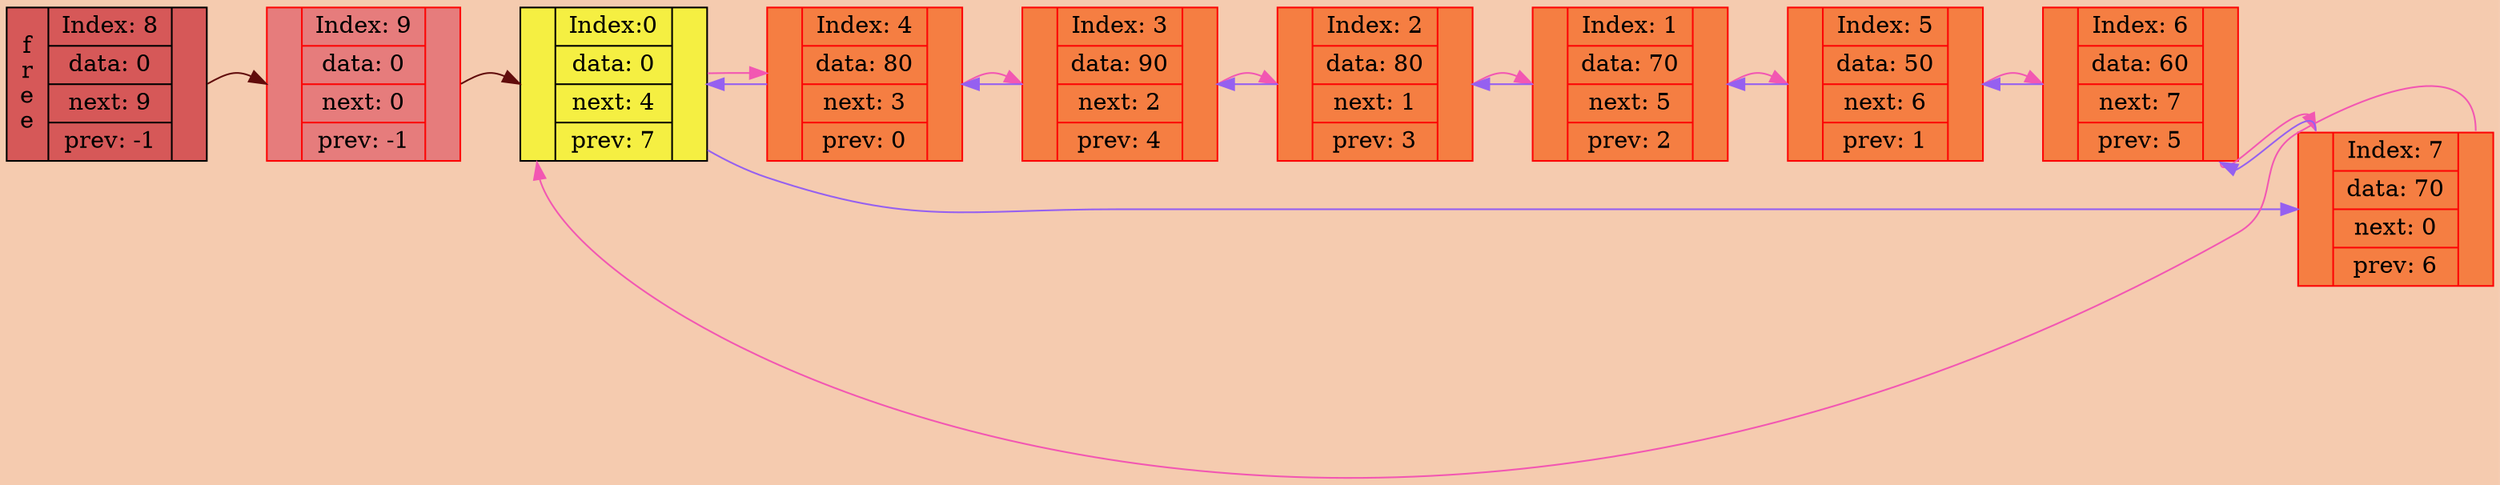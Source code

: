 digraph List{
rankdir=LR;
bgcolor="#f5cbaf"
edge[color="#ff05ff",fontcolor="blue",fontsize=12, splines = none];

node0[color="#000000", fillcolor = "#f5ef42", shape = record, style=filled, label = "{ <prev> | {Index:0 | data: 0 | next: 4 | prev: 7} | <next> }"];
node4[color = "#fc0505", fillcolor = "#f57e42", style=filled, shape = record,  label = "{ <prev> | { Index: 4 | data: 80 | next: 3 | prev: 0 }  | <next> }"];
node3[color = "#fc0505", fillcolor = "#f57e42", style=filled, shape = record,  label = "{ <prev> | { Index: 3 | data: 90 | next: 2 | prev: 4 }  | <next> }"];
node2[color = "#fc0505", fillcolor = "#f57e42", style=filled, shape = record,  label = "{ <prev> | { Index: 2 | data: 80 | next: 1 | prev: 3 }  | <next> }"];
node1[color = "#fc0505", fillcolor = "#f57e42", style=filled, shape = record,  label = "{ <prev> | { Index: 1 | data: 70 | next: 5 | prev: 2 }  | <next> }"];
node5[color = "#fc0505", fillcolor = "#f57e42", style=filled, shape = record,  label = "{ <prev> | { Index: 5 | data: 50 | next: 6 | prev: 1 }  | <next> }"];
node6[color = "#fc0505", fillcolor = "#f57e42", style=filled, shape = record,  label = "{ <prev> | { Index: 6 | data: 60 | next: 7 | prev: 5 }  | <next> }"];
node7[color = "#fc0505", fillcolor = "#f57e42", style=filled, shape = record,  label = "{ <prev> | { Index: 7 | data: 70 | next: 0 | prev: 6 }  | <next> }"];
node8[color = "#000000", fillcolor = "#d65858", style=filled,shape = record,  label = "{ <prev> f\nr\ne\ne | { Index: 8 | data: 0 | next: 9 | prev: -1 }  | <next> }"];

node9[color = "#fc0505", fillcolor = "#e67c7c", style=filled, shape = record,  label = "{ <prev> | { Index: 9 | data: 0 | next: 0 | prev: -1 }  | <next> }"];
node0 -> node4 [weight = 1000, constraint = false, color = "invis"];
node4:next -> node3:prev [weight = 1000, constraint = false, color = "invis"];
node3:next -> node2:prev [weight = 1000, constraint = false, color = "invis"];
node2:next -> node1:prev [weight = 1000, constraint = false, color = "invis"];
node1:next -> node5:prev [weight = 1000, constraint = false, color = "invis"];
node5:next -> node6:prev [weight = 1000, constraint = false, color = "invis"];
node6:next -> node7:prev [weight = 1000, constraint = false, color = "invis"];
node7:next -> node0:prev [weight = 0, constraint = false, color = "invis"];
node8:next -> node9:prev [weight = 1000, constraint = false, color = "invis"];
node9:next -> node0:prev [weight = 0, constraint = false, color = "invis"];
node0 -> node4 [weight = 1000, constraint = true, color = "#f257b2"];
node4:next -> node3:prev [weight = 100, constraint = true, color = "#f257b2"];
node3:next -> node2:prev [weight = 100, constraint = true, color = "#f257b2"];
node2:next -> node1:prev [weight = 100, constraint = true, color = "#f257b2"];
node1:next -> node5:prev [weight = 100, constraint = true, color = "#f257b2"];
node5:next -> node6:prev [weight = 100, constraint = true, color = "#f257b2"];
node6:next -> node7:prev [weight = 100, constraint = true, color = "#f257b2"];
node7:next -> node0:prev [weight = 0, constraint = true, color = "#f257b2"];
node8:next -> node9:prev [weight = 100, constraint = true, color = "#610c0c"];
node9:next -> node0:prev [weight = 0, constraint = true, color = "#610c0c"];
node0 -> node7 [weight = 500, constraint = true, color = "#9560f0"];
node7:prev -> node6:next [weight = 50, constraint = true, color = "#9560f0"];
node6:prev -> node5:next [weight = 50, constraint = true, color = "#9560f0"];
node5:prev -> node1:next [weight = 50, constraint = true, color = "#9560f0"];
node1:prev -> node2:next [weight = 50, constraint = true, color = "#9560f0"];
node2:prev -> node3:next [weight = 50, constraint = true, color = "#9560f0"];
node3:prev -> node4:next [weight = 50, constraint = true, color = "#9560f0"];
node4:prev -> node0:next [weight = 0, constraint = true, color = "#9560f0"];

}
